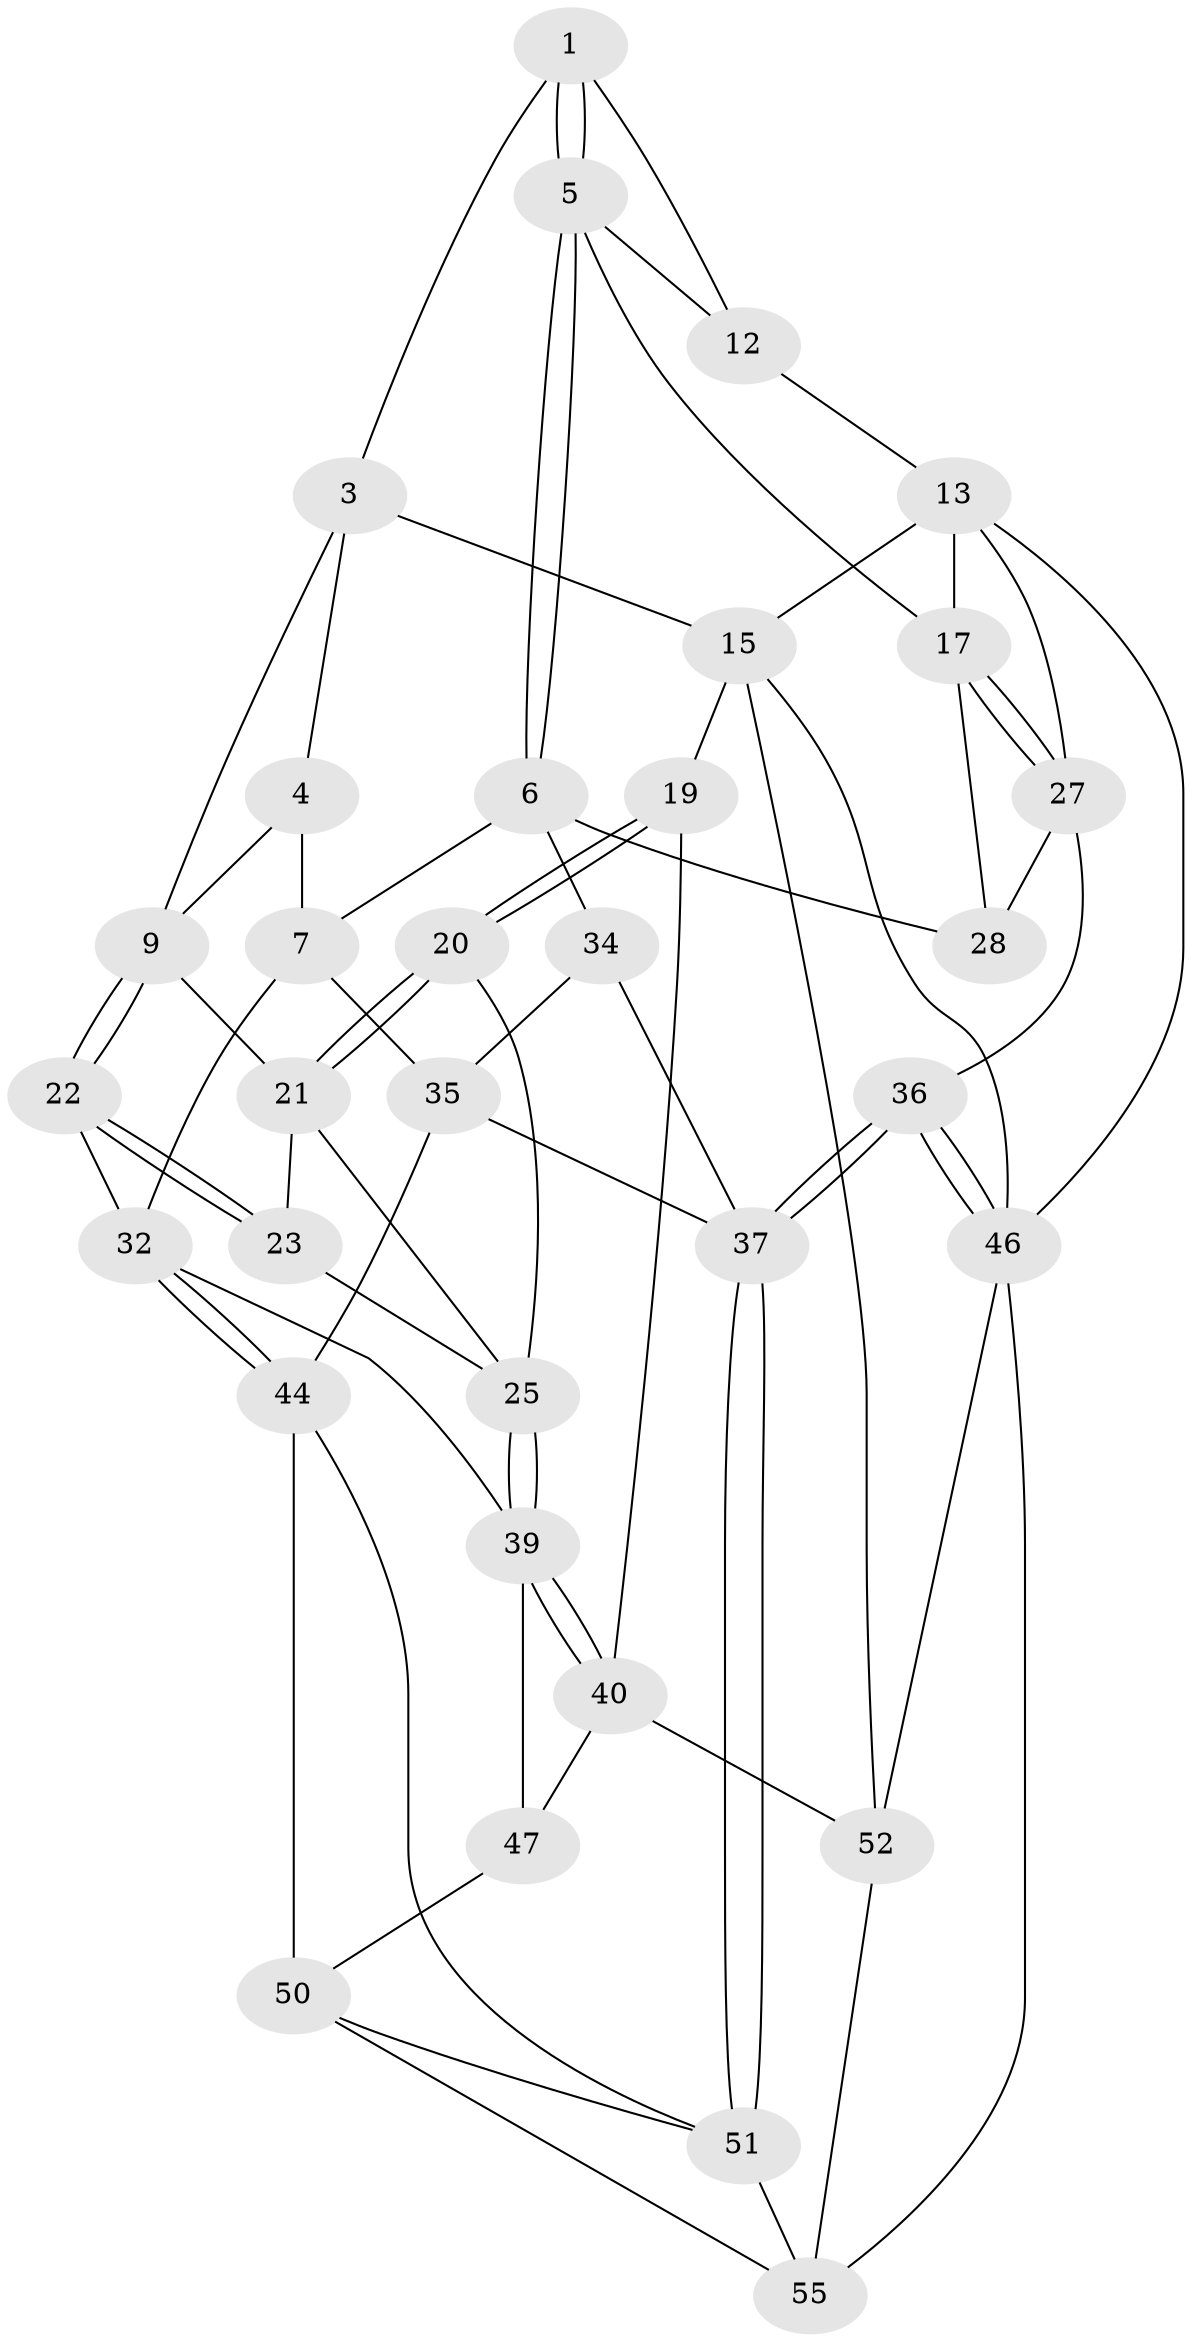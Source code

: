 // original degree distribution, {3: 0.034482758620689655, 5: 0.5517241379310345, 4: 0.22413793103448276, 6: 0.1896551724137931}
// Generated by graph-tools (version 1.1) at 2025/42/03/06/25 10:42:28]
// undirected, 33 vertices, 75 edges
graph export_dot {
graph [start="1"]
  node [color=gray90,style=filled];
  1 [pos="+0.744953604914053+0.03848979191426355",super="+2"];
  3 [pos="+0.44868120499655534+0",super="+11"];
  4 [pos="+0.6798674984213838+0.0521453860501864",super="+8"];
  5 [pos="+0.7798089043983886+0.1604116814553013",super="+16"];
  6 [pos="+0.6890732015544071+0.22425188991861392",super="+29"];
  7 [pos="+0.6737470039507639+0.22856918510842877",super="+31"];
  9 [pos="+0.5340633218526648+0.16070825669033004",super="+10"];
  12 [pos="+1+0"];
  13 [pos="+1+0",super="+14"];
  15 [pos="+0+0",super="+45"];
  17 [pos="+0.9276408905313136+0.1805461852198607",super="+18"];
  19 [pos="+0+0.07651680437703244",super="+41"];
  20 [pos="+0.02112862613980959+0.16635493543006888"];
  21 [pos="+0.3730224743116881+0",super="+24"];
  22 [pos="+0.3983107603418054+0.32565317731148635"];
  23 [pos="+0.3973310896978904+0.32452998858104076"];
  25 [pos="+0.12129424969627622+0.2414401470154996",super="+26"];
  27 [pos="+1+0.1985776972766446",super="+30"];
  28 [pos="+0.9138630920776235+0.2656434093390422"];
  32 [pos="+0.4413994985326304+0.4654794136360262",super="+33"];
  34 [pos="+0.8683106884886015+0.3820929581351242"];
  35 [pos="+0.6929414624227256+0.3162060582782921",super="+43"];
  36 [pos="+1+0.792541642834495"];
  37 [pos="+1+0.7429894510310832",super="+38"];
  39 [pos="+0.18007339244358508+0.4633398855097674",super="+42"];
  40 [pos="+0.03820678270765778+0.5481577777126497",super="+48"];
  44 [pos="+0.5025503691773667+0.5474206041013194",super="+49"];
  46 [pos="+1+1",super="+58"];
  47 [pos="+0.267824904325147+0.7193438622463096"];
  50 [pos="+0.41897440266191277+0.7199852836273157",super="+54"];
  51 [pos="+0.7029001908724947+0.797489263931086",super="+56"];
  52 [pos="+0.13746042090216365+0.8295108665359036",super="+53"];
  55 [pos="+0.44560261831594383+0.877314114671925",super="+57"];
  1 -- 5;
  1 -- 5;
  1 -- 3;
  1 -- 12;
  3 -- 4;
  3 -- 9;
  3 -- 15;
  4 -- 9;
  4 -- 7;
  5 -- 6;
  5 -- 6;
  5 -- 17;
  5 -- 12;
  6 -- 7;
  6 -- 34;
  6 -- 28;
  7 -- 32;
  7 -- 35;
  9 -- 22;
  9 -- 22;
  9 -- 21;
  12 -- 13;
  13 -- 17;
  13 -- 27;
  13 -- 46;
  13 -- 15;
  15 -- 19 [weight=2];
  15 -- 46;
  15 -- 52;
  17 -- 27;
  17 -- 27;
  17 -- 28;
  19 -- 20;
  19 -- 20;
  19 -- 40;
  20 -- 21;
  20 -- 21;
  20 -- 25;
  21 -- 23;
  21 -- 25;
  22 -- 23;
  22 -- 23;
  22 -- 32;
  23 -- 25;
  25 -- 39;
  25 -- 39;
  27 -- 28;
  27 -- 36;
  32 -- 44;
  32 -- 44;
  32 -- 39;
  34 -- 35;
  34 -- 37;
  35 -- 44;
  35 -- 37;
  36 -- 37;
  36 -- 37;
  36 -- 46;
  36 -- 46;
  37 -- 51;
  37 -- 51;
  39 -- 40;
  39 -- 40;
  39 -- 47;
  40 -- 52;
  40 -- 47;
  44 -- 50;
  44 -- 51;
  46 -- 55;
  46 -- 52;
  47 -- 50;
  50 -- 51;
  50 -- 55;
  51 -- 55;
  52 -- 55;
}
